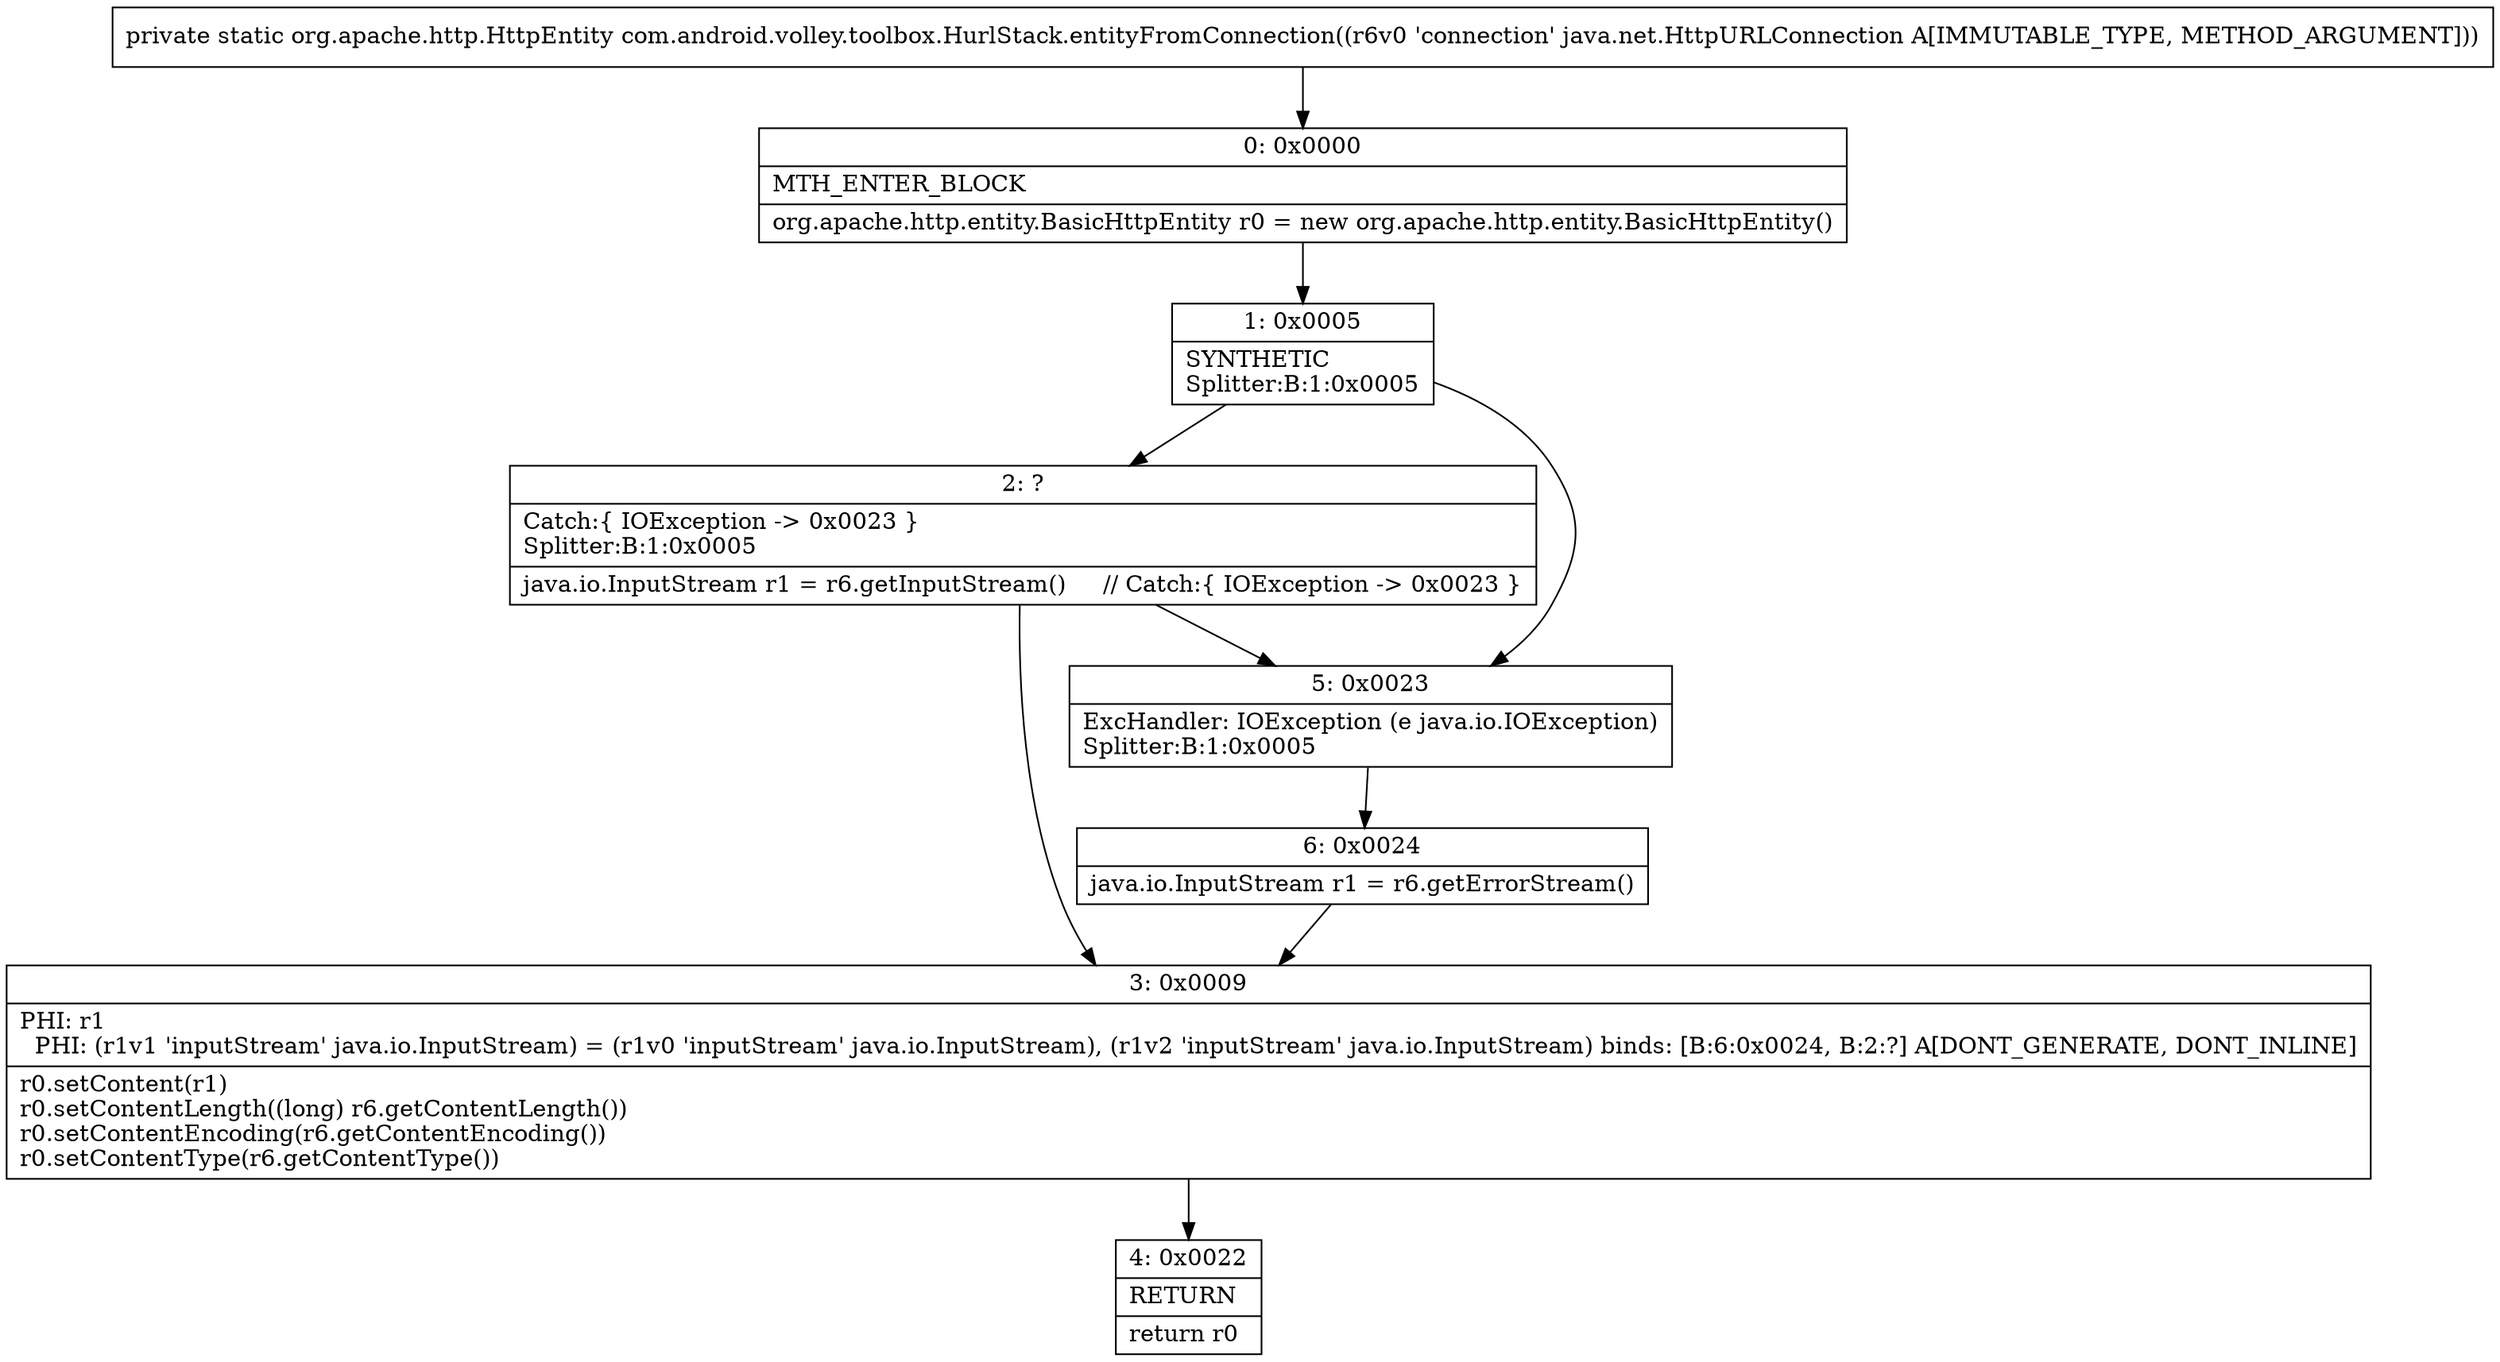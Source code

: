 digraph "CFG forcom.android.volley.toolbox.HurlStack.entityFromConnection(Ljava\/net\/HttpURLConnection;)Lorg\/apache\/http\/HttpEntity;" {
Node_0 [shape=record,label="{0\:\ 0x0000|MTH_ENTER_BLOCK\l|org.apache.http.entity.BasicHttpEntity r0 = new org.apache.http.entity.BasicHttpEntity()\l}"];
Node_1 [shape=record,label="{1\:\ 0x0005|SYNTHETIC\lSplitter:B:1:0x0005\l}"];
Node_2 [shape=record,label="{2\:\ ?|Catch:\{ IOException \-\> 0x0023 \}\lSplitter:B:1:0x0005\l|java.io.InputStream r1 = r6.getInputStream()     \/\/ Catch:\{ IOException \-\> 0x0023 \}\l}"];
Node_3 [shape=record,label="{3\:\ 0x0009|PHI: r1 \l  PHI: (r1v1 'inputStream' java.io.InputStream) = (r1v0 'inputStream' java.io.InputStream), (r1v2 'inputStream' java.io.InputStream) binds: [B:6:0x0024, B:2:?] A[DONT_GENERATE, DONT_INLINE]\l|r0.setContent(r1)\lr0.setContentLength((long) r6.getContentLength())\lr0.setContentEncoding(r6.getContentEncoding())\lr0.setContentType(r6.getContentType())\l}"];
Node_4 [shape=record,label="{4\:\ 0x0022|RETURN\l|return r0\l}"];
Node_5 [shape=record,label="{5\:\ 0x0023|ExcHandler: IOException (e java.io.IOException)\lSplitter:B:1:0x0005\l}"];
Node_6 [shape=record,label="{6\:\ 0x0024|java.io.InputStream r1 = r6.getErrorStream()\l}"];
MethodNode[shape=record,label="{private static org.apache.http.HttpEntity com.android.volley.toolbox.HurlStack.entityFromConnection((r6v0 'connection' java.net.HttpURLConnection A[IMMUTABLE_TYPE, METHOD_ARGUMENT])) }"];
MethodNode -> Node_0;
Node_0 -> Node_1;
Node_1 -> Node_2;
Node_1 -> Node_5;
Node_2 -> Node_5;
Node_2 -> Node_3;
Node_3 -> Node_4;
Node_5 -> Node_6;
Node_6 -> Node_3;
}

